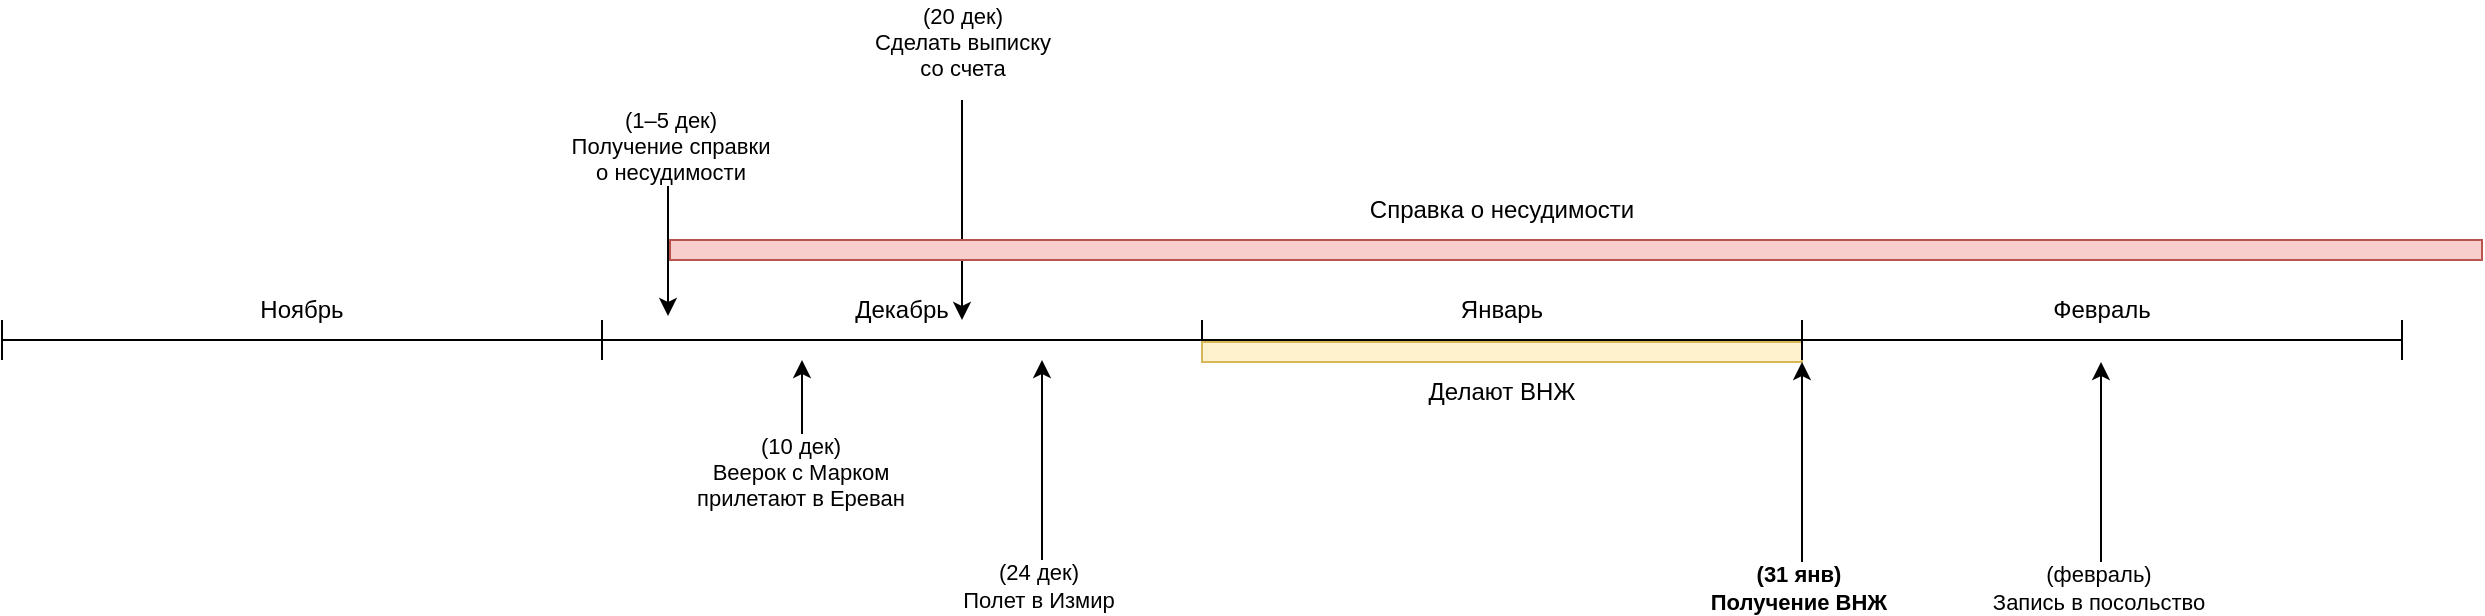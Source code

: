 <mxfile version="20.5.1" type="github">
  <diagram id="JXkJgvmqfbqvkpHv6_zL" name="Page-1">
    <mxGraphModel dx="1426" dy="832" grid="1" gridSize="10" guides="1" tooltips="1" connect="1" arrows="1" fold="1" page="1" pageScale="1" pageWidth="827" pageHeight="1169" math="0" shadow="0">
      <root>
        <mxCell id="0" />
        <mxCell id="1" parent="0" />
        <mxCell id="IPj3DiEYcI8KrJd8g6xb-4" value="" style="group" vertex="1" connectable="0" parent="1">
          <mxGeometry x="80" y="190" width="300" height="20" as="geometry" />
        </mxCell>
        <mxCell id="IPj3DiEYcI8KrJd8g6xb-1" value="" style="endArrow=none;html=1;rounded=0;" edge="1" parent="IPj3DiEYcI8KrJd8g6xb-4">
          <mxGeometry width="50" height="50" relative="1" as="geometry">
            <mxPoint y="10" as="sourcePoint" />
            <mxPoint x="300" y="10" as="targetPoint" />
          </mxGeometry>
        </mxCell>
        <mxCell id="IPj3DiEYcI8KrJd8g6xb-2" value="" style="endArrow=none;html=1;rounded=0;" edge="1" parent="IPj3DiEYcI8KrJd8g6xb-4">
          <mxGeometry width="50" height="50" relative="1" as="geometry">
            <mxPoint y="20" as="sourcePoint" />
            <mxPoint as="targetPoint" />
          </mxGeometry>
        </mxCell>
        <mxCell id="IPj3DiEYcI8KrJd8g6xb-3" value="" style="endArrow=none;html=1;rounded=0;" edge="1" parent="IPj3DiEYcI8KrJd8g6xb-4">
          <mxGeometry width="50" height="50" relative="1" as="geometry">
            <mxPoint x="300" y="20" as="sourcePoint" />
            <mxPoint x="300" as="targetPoint" />
          </mxGeometry>
        </mxCell>
        <mxCell id="IPj3DiEYcI8KrJd8g6xb-5" value="" style="group" vertex="1" connectable="0" parent="1">
          <mxGeometry x="380" y="190" width="300" height="20" as="geometry" />
        </mxCell>
        <mxCell id="IPj3DiEYcI8KrJd8g6xb-6" value="" style="endArrow=none;html=1;rounded=0;" edge="1" parent="IPj3DiEYcI8KrJd8g6xb-5">
          <mxGeometry width="50" height="50" relative="1" as="geometry">
            <mxPoint y="10" as="sourcePoint" />
            <mxPoint x="300" y="10" as="targetPoint" />
          </mxGeometry>
        </mxCell>
        <mxCell id="IPj3DiEYcI8KrJd8g6xb-7" value="" style="endArrow=none;html=1;rounded=0;" edge="1" parent="IPj3DiEYcI8KrJd8g6xb-5">
          <mxGeometry width="50" height="50" relative="1" as="geometry">
            <mxPoint y="20" as="sourcePoint" />
            <mxPoint as="targetPoint" />
          </mxGeometry>
        </mxCell>
        <mxCell id="IPj3DiEYcI8KrJd8g6xb-8" value="" style="endArrow=none;html=1;rounded=0;" edge="1" parent="IPj3DiEYcI8KrJd8g6xb-5">
          <mxGeometry width="50" height="50" relative="1" as="geometry">
            <mxPoint x="300" y="20" as="sourcePoint" />
            <mxPoint x="300" as="targetPoint" />
          </mxGeometry>
        </mxCell>
        <mxCell id="IPj3DiEYcI8KrJd8g6xb-11" value="" style="group" vertex="1" connectable="0" parent="1">
          <mxGeometry x="680" y="190" width="300" height="20" as="geometry" />
        </mxCell>
        <mxCell id="IPj3DiEYcI8KrJd8g6xb-12" value="" style="endArrow=none;html=1;rounded=0;" edge="1" parent="IPj3DiEYcI8KrJd8g6xb-11">
          <mxGeometry width="50" height="50" relative="1" as="geometry">
            <mxPoint y="10" as="sourcePoint" />
            <mxPoint x="300" y="10" as="targetPoint" />
          </mxGeometry>
        </mxCell>
        <mxCell id="IPj3DiEYcI8KrJd8g6xb-13" value="" style="endArrow=none;html=1;rounded=0;" edge="1" parent="IPj3DiEYcI8KrJd8g6xb-11">
          <mxGeometry width="50" height="50" relative="1" as="geometry">
            <mxPoint y="20" as="sourcePoint" />
            <mxPoint as="targetPoint" />
          </mxGeometry>
        </mxCell>
        <mxCell id="IPj3DiEYcI8KrJd8g6xb-14" value="" style="endArrow=none;html=1;rounded=0;" edge="1" parent="IPj3DiEYcI8KrJd8g6xb-11">
          <mxGeometry width="50" height="50" relative="1" as="geometry">
            <mxPoint x="300" y="20" as="sourcePoint" />
            <mxPoint x="300" as="targetPoint" />
          </mxGeometry>
        </mxCell>
        <mxCell id="IPj3DiEYcI8KrJd8g6xb-16" value="Ноябрь" style="text;html=1;strokeColor=none;fillColor=none;align=center;verticalAlign=middle;whiteSpace=wrap;rounded=0;" vertex="1" parent="1">
          <mxGeometry x="200" y="170" width="60" height="30" as="geometry" />
        </mxCell>
        <mxCell id="IPj3DiEYcI8KrJd8g6xb-17" value="Декабрь" style="text;html=1;strokeColor=none;fillColor=none;align=center;verticalAlign=middle;whiteSpace=wrap;rounded=0;" vertex="1" parent="1">
          <mxGeometry x="500" y="170" width="60" height="30" as="geometry" />
        </mxCell>
        <mxCell id="IPj3DiEYcI8KrJd8g6xb-18" value="Январь" style="text;html=1;strokeColor=none;fillColor=none;align=center;verticalAlign=middle;whiteSpace=wrap;rounded=0;" vertex="1" parent="1">
          <mxGeometry x="800" y="170" width="60" height="30" as="geometry" />
        </mxCell>
        <mxCell id="IPj3DiEYcI8KrJd8g6xb-19" value="" style="endArrow=classic;html=1;rounded=0;" edge="1" parent="1">
          <mxGeometry width="50" height="50" relative="1" as="geometry">
            <mxPoint x="480" y="250" as="sourcePoint" />
            <mxPoint x="480" y="210" as="targetPoint" />
          </mxGeometry>
        </mxCell>
        <mxCell id="IPj3DiEYcI8KrJd8g6xb-21" value="(10 дек)&lt;br&gt;Веерок с Марком&lt;br&gt;прилетают в Ереван" style="edgeLabel;html=1;align=center;verticalAlign=middle;resizable=0;points=[];" vertex="1" connectable="0" parent="IPj3DiEYcI8KrJd8g6xb-19">
          <mxGeometry x="-0.61" y="1" relative="1" as="geometry">
            <mxPoint y="24" as="offset" />
          </mxGeometry>
        </mxCell>
        <mxCell id="IPj3DiEYcI8KrJd8g6xb-22" value="" style="endArrow=classic;html=1;rounded=0;" edge="1" parent="1">
          <mxGeometry width="50" height="50" relative="1" as="geometry">
            <mxPoint x="560" y="80" as="sourcePoint" />
            <mxPoint x="560" y="190" as="targetPoint" />
          </mxGeometry>
        </mxCell>
        <mxCell id="IPj3DiEYcI8KrJd8g6xb-23" value="(20 дек)&lt;br&gt;Сделать выписку&lt;br&gt;со счета" style="edgeLabel;html=1;align=center;verticalAlign=middle;resizable=0;points=[];" vertex="1" connectable="0" parent="IPj3DiEYcI8KrJd8g6xb-22">
          <mxGeometry x="-0.61" y="1" relative="1" as="geometry">
            <mxPoint x="-1" y="-51" as="offset" />
          </mxGeometry>
        </mxCell>
        <mxCell id="IPj3DiEYcI8KrJd8g6xb-24" value="" style="endArrow=classic;html=1;rounded=0;" edge="1" parent="1">
          <mxGeometry width="50" height="50" relative="1" as="geometry">
            <mxPoint x="600" y="310" as="sourcePoint" />
            <mxPoint x="600" y="210" as="targetPoint" />
          </mxGeometry>
        </mxCell>
        <mxCell id="IPj3DiEYcI8KrJd8g6xb-25" value="(24 дек)&lt;br&gt;Полет в Измир" style="edgeLabel;html=1;align=center;verticalAlign=middle;resizable=0;points=[];" vertex="1" connectable="0" parent="IPj3DiEYcI8KrJd8g6xb-24">
          <mxGeometry x="-0.61" y="1" relative="1" as="geometry">
            <mxPoint x="-1" y="32" as="offset" />
          </mxGeometry>
        </mxCell>
        <mxCell id="IPj3DiEYcI8KrJd8g6xb-26" value="" style="rounded=0;whiteSpace=wrap;html=1;fillColor=#fff2cc;strokeColor=#d6b656;" vertex="1" parent="1">
          <mxGeometry x="680" y="201" width="300" height="10" as="geometry" />
        </mxCell>
        <mxCell id="IPj3DiEYcI8KrJd8g6xb-27" value="Делают ВНЖ" style="text;html=1;strokeColor=none;fillColor=none;align=center;verticalAlign=middle;whiteSpace=wrap;rounded=0;" vertex="1" parent="1">
          <mxGeometry x="770" y="211" width="120" height="30" as="geometry" />
        </mxCell>
        <mxCell id="IPj3DiEYcI8KrJd8g6xb-28" value="" style="endArrow=classic;html=1;rounded=0;" edge="1" parent="1">
          <mxGeometry width="50" height="50" relative="1" as="geometry">
            <mxPoint x="413" y="123" as="sourcePoint" />
            <mxPoint x="413" y="188" as="targetPoint" />
          </mxGeometry>
        </mxCell>
        <mxCell id="IPj3DiEYcI8KrJd8g6xb-29" value="(1–5 дек)&lt;br&gt;Получение справки&lt;br&gt;о несудимости" style="edgeLabel;html=1;align=center;verticalAlign=middle;resizable=0;points=[];" vertex="1" connectable="0" parent="IPj3DiEYcI8KrJd8g6xb-28">
          <mxGeometry x="-0.61" y="1" relative="1" as="geometry">
            <mxPoint y="-33" as="offset" />
          </mxGeometry>
        </mxCell>
        <mxCell id="IPj3DiEYcI8KrJd8g6xb-30" value="" style="rounded=0;whiteSpace=wrap;html=1;fillColor=#f8cecc;strokeColor=#b85450;" vertex="1" parent="1">
          <mxGeometry x="414" y="150" width="906" height="10" as="geometry" />
        </mxCell>
        <mxCell id="IPj3DiEYcI8KrJd8g6xb-31" value="" style="group" vertex="1" connectable="0" parent="1">
          <mxGeometry x="980" y="190" width="300" height="20" as="geometry" />
        </mxCell>
        <mxCell id="IPj3DiEYcI8KrJd8g6xb-32" value="" style="endArrow=none;html=1;rounded=0;" edge="1" parent="IPj3DiEYcI8KrJd8g6xb-31">
          <mxGeometry width="50" height="50" relative="1" as="geometry">
            <mxPoint y="10" as="sourcePoint" />
            <mxPoint x="300" y="10" as="targetPoint" />
          </mxGeometry>
        </mxCell>
        <mxCell id="IPj3DiEYcI8KrJd8g6xb-33" value="" style="endArrow=none;html=1;rounded=0;" edge="1" parent="IPj3DiEYcI8KrJd8g6xb-31">
          <mxGeometry width="50" height="50" relative="1" as="geometry">
            <mxPoint y="20" as="sourcePoint" />
            <mxPoint as="targetPoint" />
          </mxGeometry>
        </mxCell>
        <mxCell id="IPj3DiEYcI8KrJd8g6xb-34" value="" style="endArrow=none;html=1;rounded=0;" edge="1" parent="IPj3DiEYcI8KrJd8g6xb-31">
          <mxGeometry width="50" height="50" relative="1" as="geometry">
            <mxPoint x="300" y="20" as="sourcePoint" />
            <mxPoint x="300" as="targetPoint" />
          </mxGeometry>
        </mxCell>
        <mxCell id="IPj3DiEYcI8KrJd8g6xb-35" value="Справка о несудимости" style="text;html=1;strokeColor=none;fillColor=none;align=center;verticalAlign=middle;whiteSpace=wrap;rounded=0;" vertex="1" parent="1">
          <mxGeometry x="710" y="120" width="240" height="30" as="geometry" />
        </mxCell>
        <mxCell id="IPj3DiEYcI8KrJd8g6xb-36" value="Февраль" style="text;html=1;strokeColor=none;fillColor=none;align=center;verticalAlign=middle;whiteSpace=wrap;rounded=0;" vertex="1" parent="1">
          <mxGeometry x="1100" y="170" width="60" height="30" as="geometry" />
        </mxCell>
        <mxCell id="IPj3DiEYcI8KrJd8g6xb-37" value="" style="endArrow=classic;html=1;rounded=0;" edge="1" parent="1">
          <mxGeometry width="50" height="50" relative="1" as="geometry">
            <mxPoint x="1129.5" y="311" as="sourcePoint" />
            <mxPoint x="1129.5" y="211" as="targetPoint" />
          </mxGeometry>
        </mxCell>
        <mxCell id="IPj3DiEYcI8KrJd8g6xb-38" value="(февраль)&lt;br&gt;Запись в посольство" style="edgeLabel;html=1;align=center;verticalAlign=middle;resizable=0;points=[];" vertex="1" connectable="0" parent="IPj3DiEYcI8KrJd8g6xb-37">
          <mxGeometry x="-0.61" y="1" relative="1" as="geometry">
            <mxPoint x="-1" y="32" as="offset" />
          </mxGeometry>
        </mxCell>
        <mxCell id="IPj3DiEYcI8KrJd8g6xb-39" value="" style="endArrow=classic;html=1;rounded=0;" edge="1" parent="1">
          <mxGeometry width="50" height="50" relative="1" as="geometry">
            <mxPoint x="980" y="311" as="sourcePoint" />
            <mxPoint x="980" y="211" as="targetPoint" />
          </mxGeometry>
        </mxCell>
        <mxCell id="IPj3DiEYcI8KrJd8g6xb-40" value="(31 янв)&lt;br&gt;Получение ВНЖ" style="edgeLabel;html=1;align=center;verticalAlign=middle;resizable=0;points=[];fontStyle=1" vertex="1" connectable="0" parent="IPj3DiEYcI8KrJd8g6xb-39">
          <mxGeometry x="-0.61" y="1" relative="1" as="geometry">
            <mxPoint x="-1" y="32" as="offset" />
          </mxGeometry>
        </mxCell>
      </root>
    </mxGraphModel>
  </diagram>
</mxfile>
